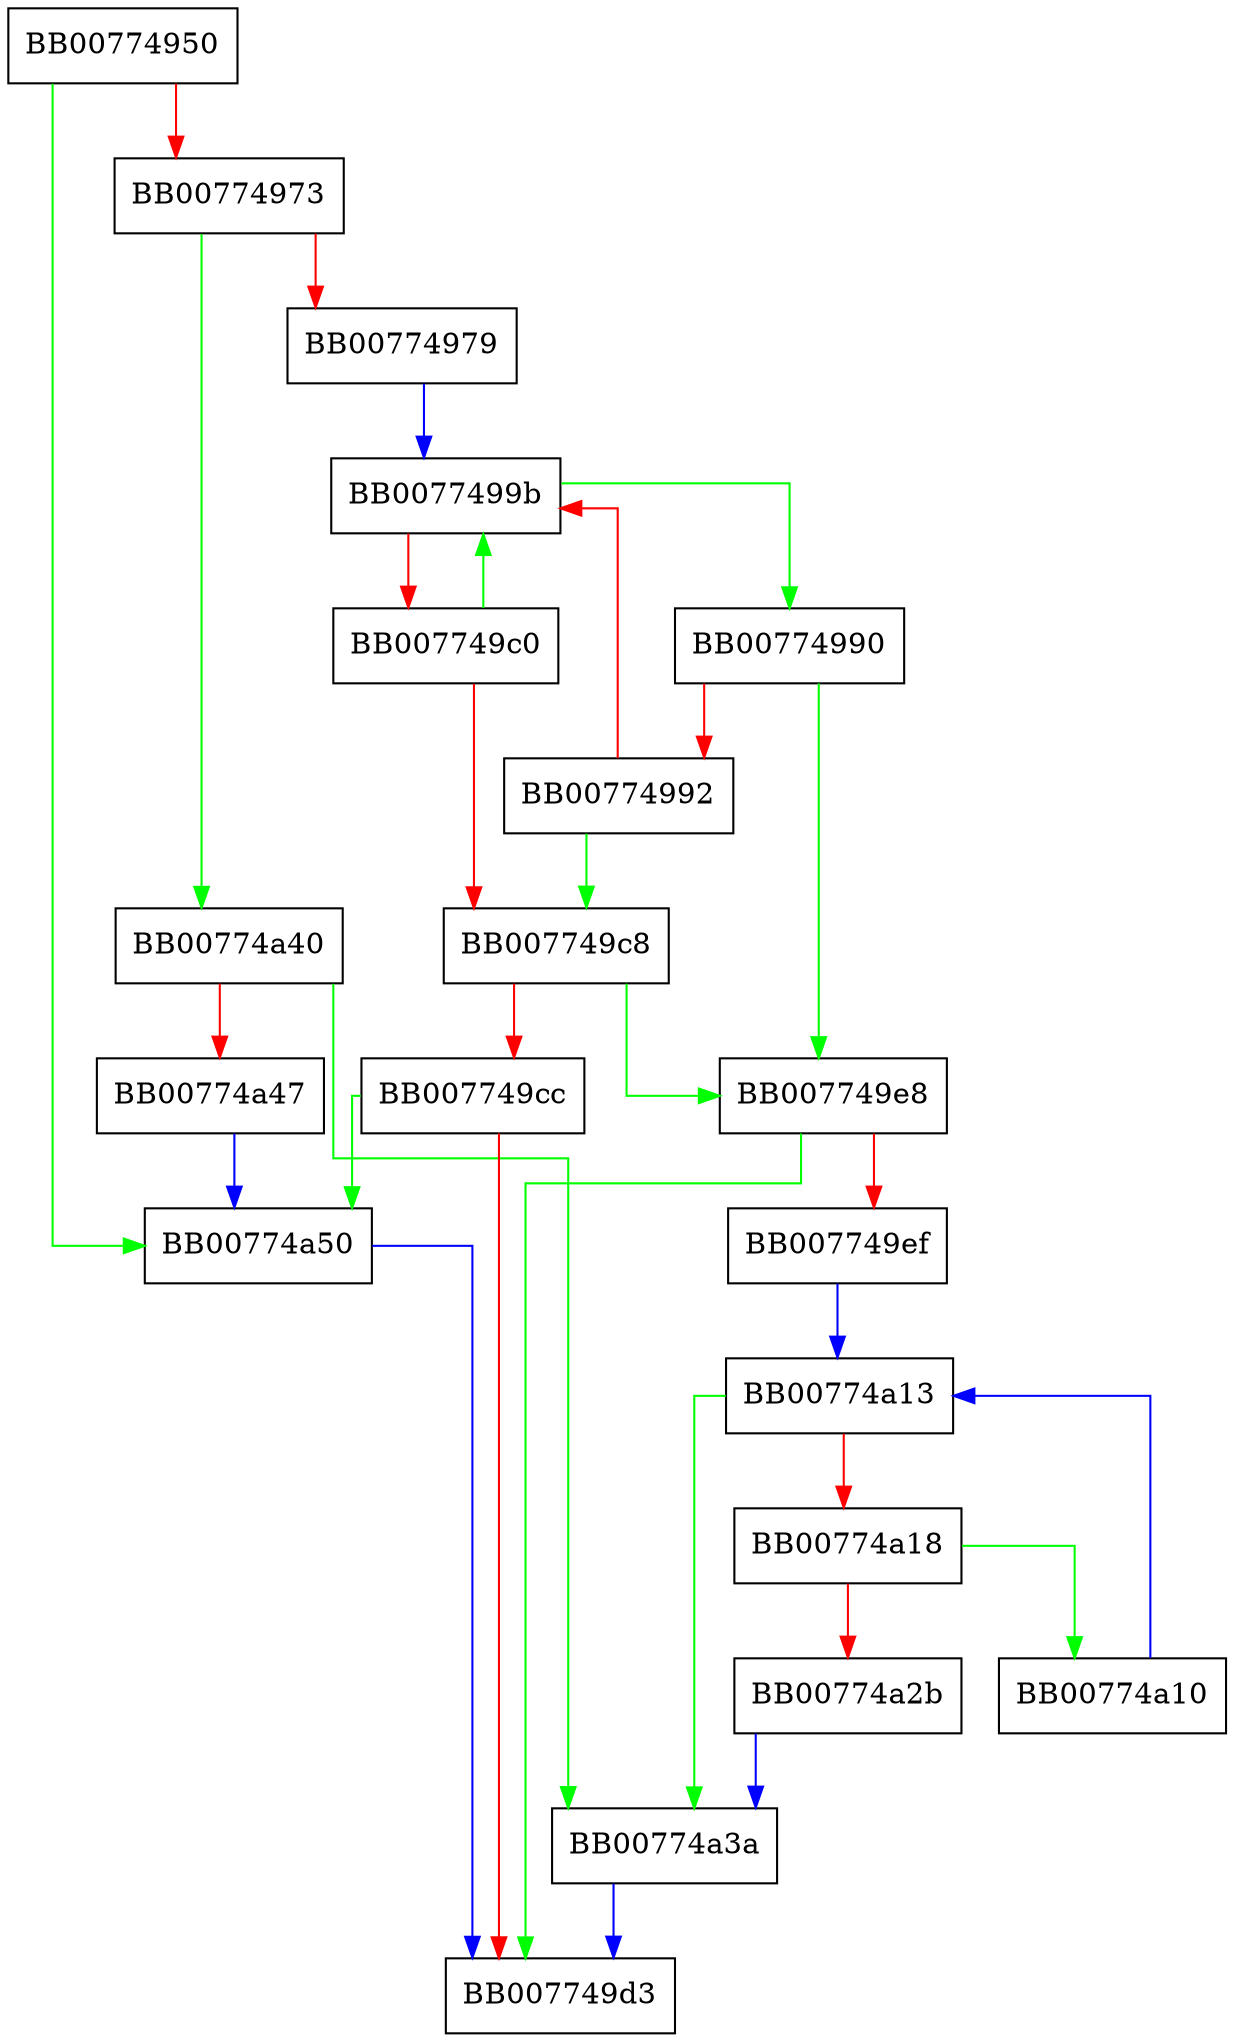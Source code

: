 digraph ossl_bsearch {
  node [shape="box"];
  graph [splines=ortho];
  BB00774950 -> BB00774a50 [color="green"];
  BB00774950 -> BB00774973 [color="red"];
  BB00774973 -> BB00774a40 [color="green"];
  BB00774973 -> BB00774979 [color="red"];
  BB00774979 -> BB0077499b [color="blue"];
  BB00774990 -> BB007749e8 [color="green"];
  BB00774990 -> BB00774992 [color="red"];
  BB00774992 -> BB007749c8 [color="green"];
  BB00774992 -> BB0077499b [color="red"];
  BB0077499b -> BB00774990 [color="green"];
  BB0077499b -> BB007749c0 [color="red"];
  BB007749c0 -> BB0077499b [color="green"];
  BB007749c0 -> BB007749c8 [color="red"];
  BB007749c8 -> BB007749e8 [color="green"];
  BB007749c8 -> BB007749cc [color="red"];
  BB007749cc -> BB00774a50 [color="green"];
  BB007749cc -> BB007749d3 [color="red"];
  BB007749e8 -> BB007749d3 [color="green"];
  BB007749e8 -> BB007749ef [color="red"];
  BB007749ef -> BB00774a13 [color="blue"];
  BB00774a10 -> BB00774a13 [color="blue"];
  BB00774a13 -> BB00774a3a [color="green"];
  BB00774a13 -> BB00774a18 [color="red"];
  BB00774a18 -> BB00774a10 [color="green"];
  BB00774a18 -> BB00774a2b [color="red"];
  BB00774a2b -> BB00774a3a [color="blue"];
  BB00774a3a -> BB007749d3 [color="blue"];
  BB00774a40 -> BB00774a3a [color="green"];
  BB00774a40 -> BB00774a47 [color="red"];
  BB00774a47 -> BB00774a50 [color="blue"];
  BB00774a50 -> BB007749d3 [color="blue"];
}